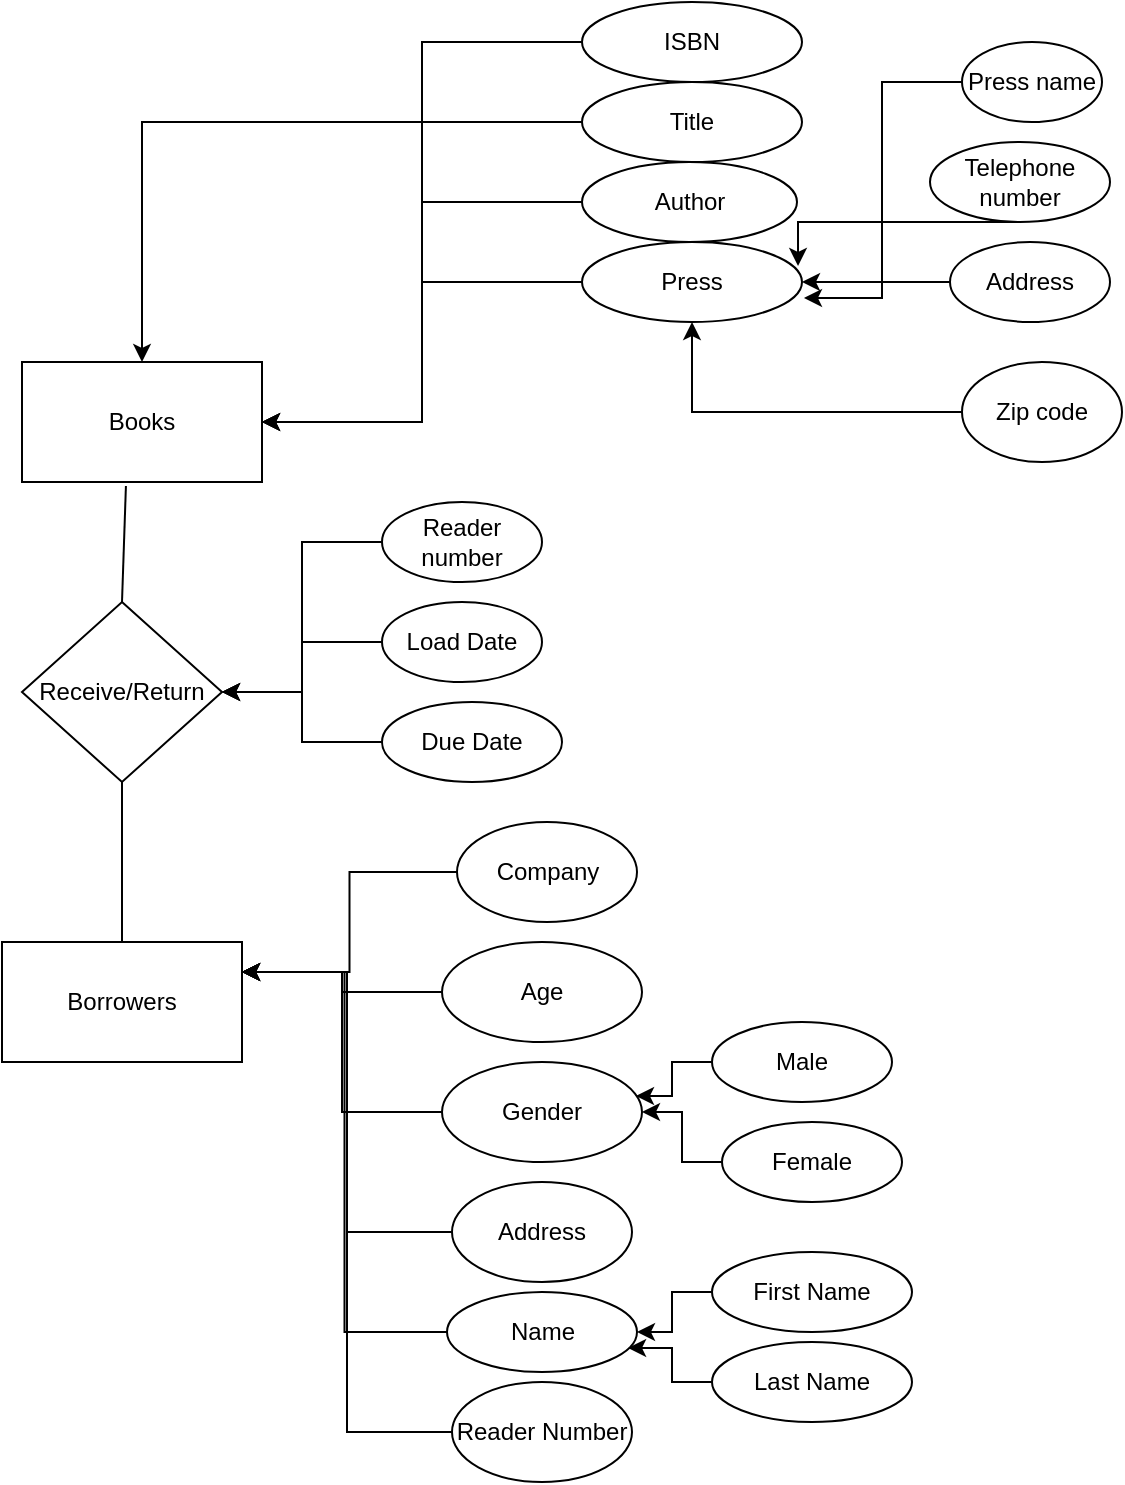 <mxfile version="20.8.14" type="github" pages="2"><diagram id="C5RBs43oDa-KdzZeNtuy" name="Page-1"><mxGraphModel dx="1122" dy="761" grid="1" gridSize="10" guides="1" tooltips="1" connect="1" arrows="1" fold="1" page="1" pageScale="1" pageWidth="827" pageHeight="1169" math="0" shadow="0"><root><mxCell id="WIyWlLk6GJQsqaUBKTNV-0"/><mxCell id="WIyWlLk6GJQsqaUBKTNV-1" parent="WIyWlLk6GJQsqaUBKTNV-0"/><mxCell id="pU-W7Sj7RNsvDsIdAlpE-2" value="Borrowers" style="rounded=0;whiteSpace=wrap;html=1;" vertex="1" parent="WIyWlLk6GJQsqaUBKTNV-1"><mxGeometry x="60" y="480" width="120" height="60" as="geometry"/></mxCell><mxCell id="pU-W7Sj7RNsvDsIdAlpE-67" style="edgeStyle=orthogonalEdgeStyle;rounded=0;orthogonalLoop=1;jettySize=auto;html=1;entryX=1;entryY=0.25;entryDx=0;entryDy=0;" edge="1" parent="WIyWlLk6GJQsqaUBKTNV-1" source="pU-W7Sj7RNsvDsIdAlpE-3" target="pU-W7Sj7RNsvDsIdAlpE-2"><mxGeometry relative="1" as="geometry"/></mxCell><mxCell id="pU-W7Sj7RNsvDsIdAlpE-3" value="Reader Number" style="ellipse;whiteSpace=wrap;html=1;" vertex="1" parent="WIyWlLk6GJQsqaUBKTNV-1"><mxGeometry x="285" y="700" width="90" height="50" as="geometry"/></mxCell><mxCell id="pU-W7Sj7RNsvDsIdAlpE-66" style="edgeStyle=orthogonalEdgeStyle;rounded=0;orthogonalLoop=1;jettySize=auto;html=1;entryX=1;entryY=0.25;entryDx=0;entryDy=0;" edge="1" parent="WIyWlLk6GJQsqaUBKTNV-1" source="pU-W7Sj7RNsvDsIdAlpE-4" target="pU-W7Sj7RNsvDsIdAlpE-2"><mxGeometry relative="1" as="geometry"/></mxCell><mxCell id="pU-W7Sj7RNsvDsIdAlpE-4" value="Name" style="ellipse;whiteSpace=wrap;html=1;" vertex="1" parent="WIyWlLk6GJQsqaUBKTNV-1"><mxGeometry x="282.5" y="655" width="95" height="40" as="geometry"/></mxCell><mxCell id="pU-W7Sj7RNsvDsIdAlpE-65" style="edgeStyle=orthogonalEdgeStyle;rounded=0;orthogonalLoop=1;jettySize=auto;html=1;entryX=1;entryY=0.25;entryDx=0;entryDy=0;" edge="1" parent="WIyWlLk6GJQsqaUBKTNV-1" source="pU-W7Sj7RNsvDsIdAlpE-5" target="pU-W7Sj7RNsvDsIdAlpE-2"><mxGeometry relative="1" as="geometry"/></mxCell><mxCell id="pU-W7Sj7RNsvDsIdAlpE-5" value="Address" style="ellipse;whiteSpace=wrap;html=1;" vertex="1" parent="WIyWlLk6GJQsqaUBKTNV-1"><mxGeometry x="285" y="600" width="90" height="50" as="geometry"/></mxCell><mxCell id="pU-W7Sj7RNsvDsIdAlpE-64" style="edgeStyle=orthogonalEdgeStyle;rounded=0;orthogonalLoop=1;jettySize=auto;html=1;entryX=1;entryY=0.25;entryDx=0;entryDy=0;" edge="1" parent="WIyWlLk6GJQsqaUBKTNV-1" source="pU-W7Sj7RNsvDsIdAlpE-6" target="pU-W7Sj7RNsvDsIdAlpE-2"><mxGeometry relative="1" as="geometry"/></mxCell><mxCell id="pU-W7Sj7RNsvDsIdAlpE-6" value="Gender" style="ellipse;whiteSpace=wrap;html=1;" vertex="1" parent="WIyWlLk6GJQsqaUBKTNV-1"><mxGeometry x="280" y="540" width="100" height="50" as="geometry"/></mxCell><mxCell id="pU-W7Sj7RNsvDsIdAlpE-63" style="edgeStyle=orthogonalEdgeStyle;rounded=0;orthogonalLoop=1;jettySize=auto;html=1;entryX=1;entryY=0.25;entryDx=0;entryDy=0;" edge="1" parent="WIyWlLk6GJQsqaUBKTNV-1" source="pU-W7Sj7RNsvDsIdAlpE-7" target="pU-W7Sj7RNsvDsIdAlpE-2"><mxGeometry relative="1" as="geometry"/></mxCell><mxCell id="pU-W7Sj7RNsvDsIdAlpE-7" value="Age" style="ellipse;whiteSpace=wrap;html=1;" vertex="1" parent="WIyWlLk6GJQsqaUBKTNV-1"><mxGeometry x="280" y="480" width="100" height="50" as="geometry"/></mxCell><mxCell id="pU-W7Sj7RNsvDsIdAlpE-62" style="edgeStyle=orthogonalEdgeStyle;rounded=0;orthogonalLoop=1;jettySize=auto;html=1;entryX=1;entryY=0.25;entryDx=0;entryDy=0;" edge="1" parent="WIyWlLk6GJQsqaUBKTNV-1" source="pU-W7Sj7RNsvDsIdAlpE-8" target="pU-W7Sj7RNsvDsIdAlpE-2"><mxGeometry relative="1" as="geometry"/></mxCell><mxCell id="pU-W7Sj7RNsvDsIdAlpE-8" value="Company" style="ellipse;whiteSpace=wrap;html=1;" vertex="1" parent="WIyWlLk6GJQsqaUBKTNV-1"><mxGeometry x="287.5" y="420" width="90" height="50" as="geometry"/></mxCell><mxCell id="pU-W7Sj7RNsvDsIdAlpE-60" style="edgeStyle=orthogonalEdgeStyle;rounded=0;orthogonalLoop=1;jettySize=auto;html=1;entryX=0.97;entryY=0.34;entryDx=0;entryDy=0;entryPerimeter=0;" edge="1" parent="WIyWlLk6GJQsqaUBKTNV-1" source="pU-W7Sj7RNsvDsIdAlpE-9" target="pU-W7Sj7RNsvDsIdAlpE-6"><mxGeometry relative="1" as="geometry"/></mxCell><mxCell id="pU-W7Sj7RNsvDsIdAlpE-9" value="Male" style="ellipse;whiteSpace=wrap;html=1;" vertex="1" parent="WIyWlLk6GJQsqaUBKTNV-1"><mxGeometry x="415" y="520" width="90" height="40" as="geometry"/></mxCell><mxCell id="pU-W7Sj7RNsvDsIdAlpE-61" style="edgeStyle=orthogonalEdgeStyle;rounded=0;orthogonalLoop=1;jettySize=auto;html=1;entryX=1;entryY=0.5;entryDx=0;entryDy=0;" edge="1" parent="WIyWlLk6GJQsqaUBKTNV-1" source="pU-W7Sj7RNsvDsIdAlpE-10" target="pU-W7Sj7RNsvDsIdAlpE-6"><mxGeometry relative="1" as="geometry"/></mxCell><mxCell id="pU-W7Sj7RNsvDsIdAlpE-10" value="Female" style="ellipse;whiteSpace=wrap;html=1;" vertex="1" parent="WIyWlLk6GJQsqaUBKTNV-1"><mxGeometry x="420" y="570" width="90" height="40" as="geometry"/></mxCell><mxCell id="pU-W7Sj7RNsvDsIdAlpE-59" style="edgeStyle=orthogonalEdgeStyle;rounded=0;orthogonalLoop=1;jettySize=auto;html=1;" edge="1" parent="WIyWlLk6GJQsqaUBKTNV-1" source="pU-W7Sj7RNsvDsIdAlpE-11" target="pU-W7Sj7RNsvDsIdAlpE-4"><mxGeometry relative="1" as="geometry"/></mxCell><mxCell id="pU-W7Sj7RNsvDsIdAlpE-11" value="First Name" style="ellipse;whiteSpace=wrap;html=1;" vertex="1" parent="WIyWlLk6GJQsqaUBKTNV-1"><mxGeometry x="415" y="635" width="100" height="40" as="geometry"/></mxCell><mxCell id="pU-W7Sj7RNsvDsIdAlpE-57" style="edgeStyle=orthogonalEdgeStyle;rounded=0;orthogonalLoop=1;jettySize=auto;html=1;entryX=0.953;entryY=0.7;entryDx=0;entryDy=0;entryPerimeter=0;" edge="1" parent="WIyWlLk6GJQsqaUBKTNV-1" source="pU-W7Sj7RNsvDsIdAlpE-12" target="pU-W7Sj7RNsvDsIdAlpE-4"><mxGeometry relative="1" as="geometry"/></mxCell><mxCell id="pU-W7Sj7RNsvDsIdAlpE-12" value="Last Name" style="ellipse;whiteSpace=wrap;html=1;" vertex="1" parent="WIyWlLk6GJQsqaUBKTNV-1"><mxGeometry x="415" y="680" width="100" height="40" as="geometry"/></mxCell><mxCell id="pU-W7Sj7RNsvDsIdAlpE-30" value="Receive/Return" style="rhombus;whiteSpace=wrap;html=1;" vertex="1" parent="WIyWlLk6GJQsqaUBKTNV-1"><mxGeometry x="70" y="310" width="100" height="90" as="geometry"/></mxCell><mxCell id="pU-W7Sj7RNsvDsIdAlpE-31" value="Books" style="rounded=0;whiteSpace=wrap;html=1;" vertex="1" parent="WIyWlLk6GJQsqaUBKTNV-1"><mxGeometry x="70" y="190" width="120" height="60" as="geometry"/></mxCell><mxCell id="pU-W7Sj7RNsvDsIdAlpE-68" style="edgeStyle=orthogonalEdgeStyle;rounded=0;orthogonalLoop=1;jettySize=auto;html=1;entryX=1;entryY=0.5;entryDx=0;entryDy=0;" edge="1" parent="WIyWlLk6GJQsqaUBKTNV-1" source="pU-W7Sj7RNsvDsIdAlpE-32" target="pU-W7Sj7RNsvDsIdAlpE-31"><mxGeometry relative="1" as="geometry"/></mxCell><mxCell id="pU-W7Sj7RNsvDsIdAlpE-32" value="ISBN" style="ellipse;whiteSpace=wrap;html=1;" vertex="1" parent="WIyWlLk6GJQsqaUBKTNV-1"><mxGeometry x="350" y="10" width="110" height="40" as="geometry"/></mxCell><mxCell id="pU-W7Sj7RNsvDsIdAlpE-69" style="edgeStyle=orthogonalEdgeStyle;rounded=0;orthogonalLoop=1;jettySize=auto;html=1;" edge="1" parent="WIyWlLk6GJQsqaUBKTNV-1" source="pU-W7Sj7RNsvDsIdAlpE-33" target="pU-W7Sj7RNsvDsIdAlpE-31"><mxGeometry relative="1" as="geometry"/></mxCell><mxCell id="pU-W7Sj7RNsvDsIdAlpE-33" value="Title" style="ellipse;whiteSpace=wrap;html=1;" vertex="1" parent="WIyWlLk6GJQsqaUBKTNV-1"><mxGeometry x="350" y="50" width="110" height="40" as="geometry"/></mxCell><mxCell id="pU-W7Sj7RNsvDsIdAlpE-70" style="edgeStyle=orthogonalEdgeStyle;rounded=0;orthogonalLoop=1;jettySize=auto;html=1;entryX=1;entryY=0.5;entryDx=0;entryDy=0;" edge="1" parent="WIyWlLk6GJQsqaUBKTNV-1" source="pU-W7Sj7RNsvDsIdAlpE-34" target="pU-W7Sj7RNsvDsIdAlpE-31"><mxGeometry relative="1" as="geometry"/></mxCell><mxCell id="pU-W7Sj7RNsvDsIdAlpE-34" value="Author" style="ellipse;whiteSpace=wrap;html=1;" vertex="1" parent="WIyWlLk6GJQsqaUBKTNV-1"><mxGeometry x="350" y="90" width="107.5" height="40" as="geometry"/></mxCell><mxCell id="pU-W7Sj7RNsvDsIdAlpE-71" style="edgeStyle=orthogonalEdgeStyle;rounded=0;orthogonalLoop=1;jettySize=auto;html=1;entryX=1;entryY=0.5;entryDx=0;entryDy=0;" edge="1" parent="WIyWlLk6GJQsqaUBKTNV-1" source="pU-W7Sj7RNsvDsIdAlpE-35" target="pU-W7Sj7RNsvDsIdAlpE-31"><mxGeometry relative="1" as="geometry"/></mxCell><mxCell id="pU-W7Sj7RNsvDsIdAlpE-35" value="Press" style="ellipse;whiteSpace=wrap;html=1;" vertex="1" parent="WIyWlLk6GJQsqaUBKTNV-1"><mxGeometry x="350" y="130" width="110" height="40" as="geometry"/></mxCell><mxCell id="pU-W7Sj7RNsvDsIdAlpE-44" value="" style="endArrow=none;html=1;rounded=0;entryX=0.5;entryY=1;entryDx=0;entryDy=0;" edge="1" parent="WIyWlLk6GJQsqaUBKTNV-1" target="pU-W7Sj7RNsvDsIdAlpE-30"><mxGeometry width="50" height="50" relative="1" as="geometry"><mxPoint x="120" y="480" as="sourcePoint"/><mxPoint x="120" y="410" as="targetPoint"/></mxGeometry></mxCell><mxCell id="pU-W7Sj7RNsvDsIdAlpE-45" value="" style="endArrow=none;html=1;rounded=0;entryX=0.433;entryY=1.033;entryDx=0;entryDy=0;entryPerimeter=0;" edge="1" parent="WIyWlLk6GJQsqaUBKTNV-1" target="pU-W7Sj7RNsvDsIdAlpE-31"><mxGeometry width="50" height="50" relative="1" as="geometry"><mxPoint x="120" y="310" as="sourcePoint"/><mxPoint x="120" y="260" as="targetPoint"/></mxGeometry></mxCell><mxCell id="pU-W7Sj7RNsvDsIdAlpE-56" style="edgeStyle=orthogonalEdgeStyle;rounded=0;orthogonalLoop=1;jettySize=auto;html=1;entryX=1.009;entryY=0.7;entryDx=0;entryDy=0;entryPerimeter=0;" edge="1" parent="WIyWlLk6GJQsqaUBKTNV-1" source="pU-W7Sj7RNsvDsIdAlpE-47" target="pU-W7Sj7RNsvDsIdAlpE-35"><mxGeometry relative="1" as="geometry"/></mxCell><mxCell id="pU-W7Sj7RNsvDsIdAlpE-47" value="Press name" style="ellipse;whiteSpace=wrap;html=1;" vertex="1" parent="WIyWlLk6GJQsqaUBKTNV-1"><mxGeometry x="540" y="30" width="70" height="40" as="geometry"/></mxCell><mxCell id="pU-W7Sj7RNsvDsIdAlpE-55" style="edgeStyle=orthogonalEdgeStyle;rounded=0;orthogonalLoop=1;jettySize=auto;html=1;entryX=0.982;entryY=0.3;entryDx=0;entryDy=0;entryPerimeter=0;" edge="1" parent="WIyWlLk6GJQsqaUBKTNV-1" source="pU-W7Sj7RNsvDsIdAlpE-48" target="pU-W7Sj7RNsvDsIdAlpE-35"><mxGeometry relative="1" as="geometry"><Array as="points"><mxPoint x="458" y="120"/></Array></mxGeometry></mxCell><mxCell id="pU-W7Sj7RNsvDsIdAlpE-48" value="Telephone number" style="ellipse;whiteSpace=wrap;html=1;" vertex="1" parent="WIyWlLk6GJQsqaUBKTNV-1"><mxGeometry x="524" y="80" width="90" height="40" as="geometry"/></mxCell><mxCell id="pU-W7Sj7RNsvDsIdAlpE-52" value="" style="edgeStyle=orthogonalEdgeStyle;rounded=0;orthogonalLoop=1;jettySize=auto;html=1;" edge="1" parent="WIyWlLk6GJQsqaUBKTNV-1" source="pU-W7Sj7RNsvDsIdAlpE-49" target="pU-W7Sj7RNsvDsIdAlpE-35"><mxGeometry relative="1" as="geometry"/></mxCell><mxCell id="pU-W7Sj7RNsvDsIdAlpE-49" value="Address" style="ellipse;whiteSpace=wrap;html=1;" vertex="1" parent="WIyWlLk6GJQsqaUBKTNV-1"><mxGeometry x="534" y="130" width="80" height="40" as="geometry"/></mxCell><mxCell id="pU-W7Sj7RNsvDsIdAlpE-54" style="edgeStyle=orthogonalEdgeStyle;rounded=0;orthogonalLoop=1;jettySize=auto;html=1;" edge="1" parent="WIyWlLk6GJQsqaUBKTNV-1" source="pU-W7Sj7RNsvDsIdAlpE-50" target="pU-W7Sj7RNsvDsIdAlpE-35"><mxGeometry relative="1" as="geometry"/></mxCell><mxCell id="pU-W7Sj7RNsvDsIdAlpE-50" value="Zip code" style="ellipse;whiteSpace=wrap;html=1;" vertex="1" parent="WIyWlLk6GJQsqaUBKTNV-1"><mxGeometry x="540" y="190" width="80" height="50" as="geometry"/></mxCell><mxCell id="pU-W7Sj7RNsvDsIdAlpE-75" style="edgeStyle=orthogonalEdgeStyle;rounded=0;orthogonalLoop=1;jettySize=auto;html=1;entryX=1;entryY=0.5;entryDx=0;entryDy=0;" edge="1" parent="WIyWlLk6GJQsqaUBKTNV-1" source="pU-W7Sj7RNsvDsIdAlpE-72" target="pU-W7Sj7RNsvDsIdAlpE-30"><mxGeometry relative="1" as="geometry"/></mxCell><mxCell id="pU-W7Sj7RNsvDsIdAlpE-72" value="Reader number" style="ellipse;whiteSpace=wrap;html=1;" vertex="1" parent="WIyWlLk6GJQsqaUBKTNV-1"><mxGeometry x="250" y="260" width="80" height="40" as="geometry"/></mxCell><mxCell id="pU-W7Sj7RNsvDsIdAlpE-76" style="edgeStyle=orthogonalEdgeStyle;rounded=0;orthogonalLoop=1;jettySize=auto;html=1;" edge="1" parent="WIyWlLk6GJQsqaUBKTNV-1" source="pU-W7Sj7RNsvDsIdAlpE-73" target="pU-W7Sj7RNsvDsIdAlpE-30"><mxGeometry relative="1" as="geometry"><mxPoint x="210" y="360" as="targetPoint"/></mxGeometry></mxCell><mxCell id="pU-W7Sj7RNsvDsIdAlpE-73" value="Load Date" style="ellipse;whiteSpace=wrap;html=1;" vertex="1" parent="WIyWlLk6GJQsqaUBKTNV-1"><mxGeometry x="250" y="310" width="80" height="40" as="geometry"/></mxCell><mxCell id="pU-W7Sj7RNsvDsIdAlpE-77" style="edgeStyle=orthogonalEdgeStyle;rounded=0;orthogonalLoop=1;jettySize=auto;html=1;" edge="1" parent="WIyWlLk6GJQsqaUBKTNV-1" source="pU-W7Sj7RNsvDsIdAlpE-74" target="pU-W7Sj7RNsvDsIdAlpE-30"><mxGeometry relative="1" as="geometry"/></mxCell><mxCell id="pU-W7Sj7RNsvDsIdAlpE-74" value="Due Date" style="ellipse;whiteSpace=wrap;html=1;" vertex="1" parent="WIyWlLk6GJQsqaUBKTNV-1"><mxGeometry x="250" y="360" width="90" height="40" as="geometry"/></mxCell></root></mxGraphModel></diagram><diagram id="480bUzeo6peYz7-C6xkx" name="Страница 2"><mxGraphModel dx="1363" dy="924" grid="1" gridSize="10" guides="1" tooltips="1" connect="1" arrows="1" fold="1" page="1" pageScale="1" pageWidth="827" pageHeight="1169" math="0" shadow="0"><root><mxCell id="0"/><mxCell id="1" parent="0"/><mxCell id="pWTOsUnzPoESnFjP5YYB-1" value="Branch" style="whiteSpace=wrap;html=1;" vertex="1" parent="1"><mxGeometry x="53" y="380" width="120" height="60" as="geometry"/></mxCell><mxCell id="pWTOsUnzPoESnFjP5YYB-6" style="edgeStyle=orthogonalEdgeStyle;rounded=0;orthogonalLoop=1;jettySize=auto;html=1;entryX=0.692;entryY=-0.033;entryDx=0;entryDy=0;entryPerimeter=0;" edge="1" parent="1" source="pWTOsUnzPoESnFjP5YYB-2" target="pWTOsUnzPoESnFjP5YYB-1"><mxGeometry relative="1" as="geometry"/></mxCell><mxCell id="pWTOsUnzPoESnFjP5YYB-2" value="Branch number" style="ellipse;whiteSpace=wrap;html=1;" vertex="1" parent="1"><mxGeometry x="203" y="310" width="100" height="50" as="geometry"/></mxCell><mxCell id="pWTOsUnzPoESnFjP5YYB-7" style="edgeStyle=orthogonalEdgeStyle;rounded=0;orthogonalLoop=1;jettySize=auto;html=1;" edge="1" parent="1" source="pWTOsUnzPoESnFjP5YYB-3" target="pWTOsUnzPoESnFjP5YYB-1"><mxGeometry relative="1" as="geometry"/></mxCell><mxCell id="pWTOsUnzPoESnFjP5YYB-3" value="Name" style="ellipse;whiteSpace=wrap;html=1;" vertex="1" parent="1"><mxGeometry x="200" y="370" width="120" height="55" as="geometry"/></mxCell><mxCell id="pWTOsUnzPoESnFjP5YYB-8" style="edgeStyle=orthogonalEdgeStyle;rounded=0;orthogonalLoop=1;jettySize=auto;html=1;" edge="1" parent="1" source="pWTOsUnzPoESnFjP5YYB-4" target="pWTOsUnzPoESnFjP5YYB-1"><mxGeometry relative="1" as="geometry"/></mxCell><mxCell id="pWTOsUnzPoESnFjP5YYB-4" value="Address" style="ellipse;whiteSpace=wrap;html=1;" vertex="1" parent="1"><mxGeometry x="200" y="425" width="106" height="50" as="geometry"/></mxCell><mxCell id="pWTOsUnzPoESnFjP5YYB-9" style="edgeStyle=orthogonalEdgeStyle;rounded=0;orthogonalLoop=1;jettySize=auto;html=1;entryX=0.592;entryY=1.033;entryDx=0;entryDy=0;entryPerimeter=0;" edge="1" parent="1" source="pWTOsUnzPoESnFjP5YYB-5" target="pWTOsUnzPoESnFjP5YYB-1"><mxGeometry relative="1" as="geometry"/></mxCell><mxCell id="pWTOsUnzPoESnFjP5YYB-5" value="Manager" style="ellipse;whiteSpace=wrap;html=1;" vertex="1" parent="1"><mxGeometry x="193" y="475" width="120" height="50" as="geometry"/></mxCell><mxCell id="pWTOsUnzPoESnFjP5YYB-10" value="Member" style="whiteSpace=wrap;html=1;" vertex="1" parent="1"><mxGeometry x="40" y="650" width="120" height="60" as="geometry"/></mxCell><mxCell id="pWTOsUnzPoESnFjP5YYB-16" style="edgeStyle=orthogonalEdgeStyle;rounded=0;orthogonalLoop=1;jettySize=auto;html=1;entryX=1;entryY=0.5;entryDx=0;entryDy=0;" edge="1" parent="1" source="pWTOsUnzPoESnFjP5YYB-13" target="pWTOsUnzPoESnFjP5YYB-10"><mxGeometry relative="1" as="geometry"/></mxCell><mxCell id="pWTOsUnzPoESnFjP5YYB-13" value="Member number" style="ellipse;whiteSpace=wrap;html=1;" vertex="1" parent="1"><mxGeometry x="200" y="620" width="120" height="50" as="geometry"/></mxCell><mxCell id="pWTOsUnzPoESnFjP5YYB-17" style="edgeStyle=orthogonalEdgeStyle;rounded=0;orthogonalLoop=1;jettySize=auto;html=1;" edge="1" parent="1" source="pWTOsUnzPoESnFjP5YYB-14" target="pWTOsUnzPoESnFjP5YYB-10"><mxGeometry relative="1" as="geometry"/></mxCell><mxCell id="pWTOsUnzPoESnFjP5YYB-14" value="Member name&amp;nbsp;" style="ellipse;whiteSpace=wrap;html=1;" vertex="1" parent="1"><mxGeometry x="200" y="680" width="120" height="60" as="geometry"/></mxCell><mxCell id="pWTOsUnzPoESnFjP5YYB-18" style="edgeStyle=orthogonalEdgeStyle;rounded=0;orthogonalLoop=1;jettySize=auto;html=1;" edge="1" parent="1" source="pWTOsUnzPoESnFjP5YYB-15" target="pWTOsUnzPoESnFjP5YYB-10"><mxGeometry relative="1" as="geometry"><Array as="points"><mxPoint x="120" y="790"/></Array></mxGeometry></mxCell><mxCell id="pWTOsUnzPoESnFjP5YYB-15" value="Address" style="ellipse;whiteSpace=wrap;html=1;" vertex="1" parent="1"><mxGeometry x="200" y="760" width="120" height="60" as="geometry"/></mxCell><mxCell id="pWTOsUnzPoESnFjP5YYB-19" value="Employee" style="whiteSpace=wrap;html=1;" vertex="1" parent="1"><mxGeometry x="40" y="70" width="120" height="60" as="geometry"/></mxCell><mxCell id="pWTOsUnzPoESnFjP5YYB-25" style="edgeStyle=orthogonalEdgeStyle;rounded=0;orthogonalLoop=1;jettySize=auto;html=1;entryX=1;entryY=0.5;entryDx=0;entryDy=0;" edge="1" parent="1" source="pWTOsUnzPoESnFjP5YYB-21" target="pWTOsUnzPoESnFjP5YYB-19"><mxGeometry relative="1" as="geometry"/></mxCell><mxCell id="pWTOsUnzPoESnFjP5YYB-21" value="Employee number&amp;nbsp;" style="ellipse;whiteSpace=wrap;html=1;" vertex="1" parent="1"><mxGeometry x="190" y="40" width="120" height="60" as="geometry"/></mxCell><mxCell id="pWTOsUnzPoESnFjP5YYB-26" style="edgeStyle=orthogonalEdgeStyle;rounded=0;orthogonalLoop=1;jettySize=auto;html=1;" edge="1" parent="1" source="pWTOsUnzPoESnFjP5YYB-22" target="pWTOsUnzPoESnFjP5YYB-19"><mxGeometry relative="1" as="geometry"/></mxCell><mxCell id="pWTOsUnzPoESnFjP5YYB-22" value="Employee name" style="ellipse;whiteSpace=wrap;html=1;" vertex="1" parent="1"><mxGeometry x="187" y="100" width="140" height="60" as="geometry"/></mxCell><mxCell id="pWTOsUnzPoESnFjP5YYB-27" style="edgeStyle=orthogonalEdgeStyle;rounded=0;orthogonalLoop=1;jettySize=auto;html=1;" edge="1" parent="1" source="pWTOsUnzPoESnFjP5YYB-23" target="pWTOsUnzPoESnFjP5YYB-19"><mxGeometry relative="1" as="geometry"><Array as="points"><mxPoint x="130" y="190"/></Array></mxGeometry></mxCell><mxCell id="pWTOsUnzPoESnFjP5YYB-23" value="Gender" style="ellipse;whiteSpace=wrap;html=1;" vertex="1" parent="1"><mxGeometry x="180" y="160" width="140" height="60" as="geometry"/></mxCell><mxCell id="pWTOsUnzPoESnFjP5YYB-28" style="edgeStyle=orthogonalEdgeStyle;rounded=0;orthogonalLoop=1;jettySize=auto;html=1;" edge="1" parent="1" source="pWTOsUnzPoESnFjP5YYB-24" target="pWTOsUnzPoESnFjP5YYB-19"><mxGeometry relative="1" as="geometry"><Array as="points"><mxPoint x="130" y="259"/></Array></mxGeometry></mxCell><mxCell id="pWTOsUnzPoESnFjP5YYB-24" value="Salary" style="ellipse;whiteSpace=wrap;html=1;" vertex="1" parent="1"><mxGeometry x="180.5" y="229" width="133" height="60" as="geometry"/></mxCell><mxCell id="pWTOsUnzPoESnFjP5YYB-30" value="" style="endArrow=none;html=1;rounded=0;" edge="1" parent="1"><mxGeometry width="50" height="50" relative="1" as="geometry"><mxPoint x="100" y="380" as="sourcePoint"/><mxPoint x="100" y="130" as="targetPoint"/></mxGeometry></mxCell><mxCell id="pWTOsUnzPoESnFjP5YYB-31" value="" style="endArrow=none;html=1;rounded=0;entryX=0.383;entryY=1.033;entryDx=0;entryDy=0;entryPerimeter=0;" edge="1" parent="1" target="pWTOsUnzPoESnFjP5YYB-1"><mxGeometry width="50" height="50" relative="1" as="geometry"><mxPoint x="100" y="650" as="sourcePoint"/><mxPoint x="150" y="600" as="targetPoint"/></mxGeometry></mxCell></root></mxGraphModel></diagram></mxfile>